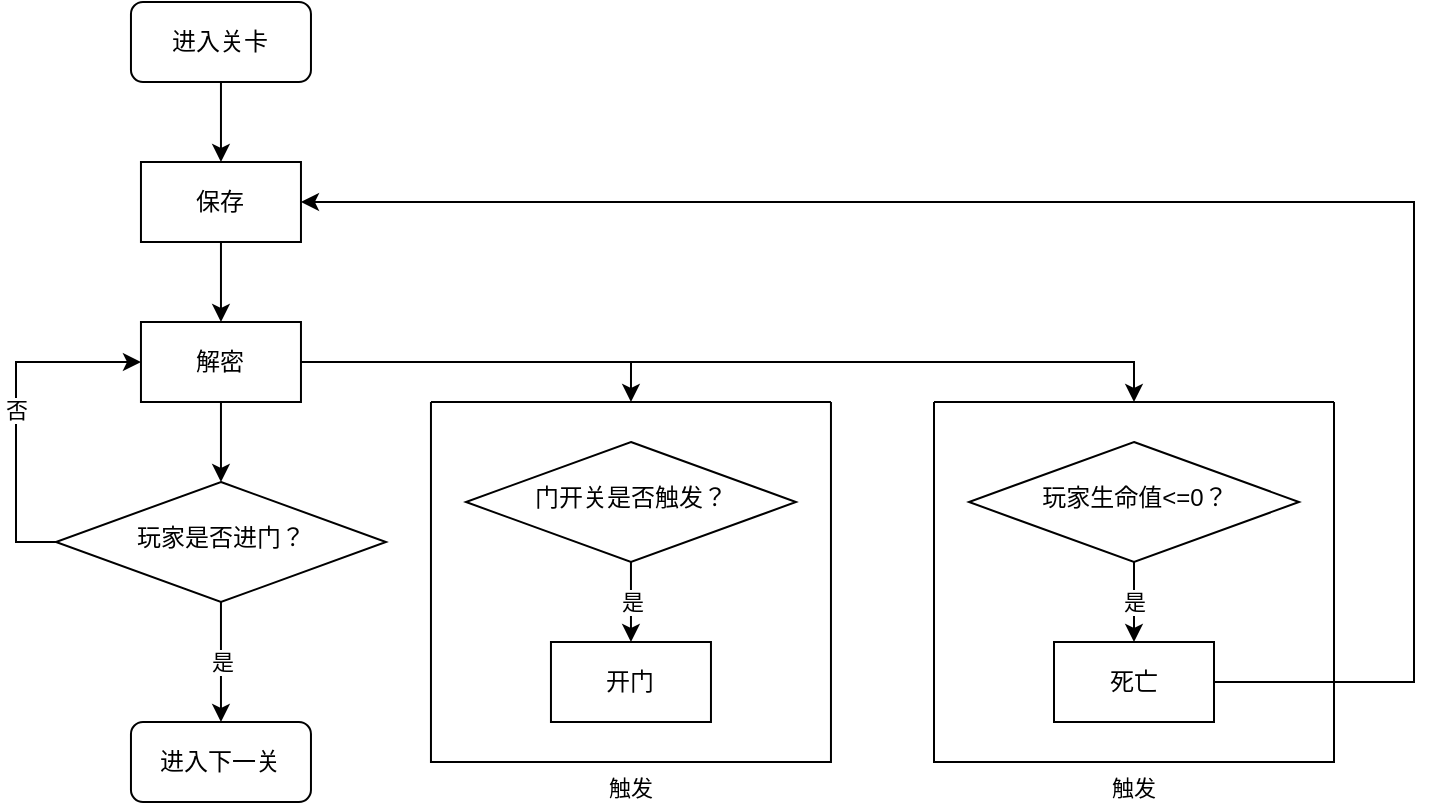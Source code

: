 <mxfile version="21.6.2" type="device" pages="3">
  <diagram id="C5RBs43oDa-KdzZeNtuy" name="GameFlowChart">
    <mxGraphModel dx="1434" dy="884" grid="1" gridSize="10" guides="1" tooltips="1" connect="1" arrows="1" fold="1" page="1" pageScale="1" pageWidth="827" pageHeight="1169" math="0" shadow="0">
      <root>
        <mxCell id="WIyWlLk6GJQsqaUBKTNV-0" />
        <mxCell id="WIyWlLk6GJQsqaUBKTNV-1" parent="WIyWlLk6GJQsqaUBKTNV-0" />
        <mxCell id="zxdTFHH6Y_w0BkijJiQj-0" style="edgeStyle=orthogonalEdgeStyle;rounded=0;orthogonalLoop=1;jettySize=auto;html=1;entryX=0.5;entryY=0;entryDx=0;entryDy=0;" parent="WIyWlLk6GJQsqaUBKTNV-1" source="zxdTFHH6Y_w0BkijJiQj-21" target="8qk1VBI9aKeeCoUdM-6X-0" edge="1">
          <mxGeometry relative="1" as="geometry" />
        </mxCell>
        <mxCell id="WIyWlLk6GJQsqaUBKTNV-3" value="进入关卡" style="rounded=1;whiteSpace=wrap;html=1;fontSize=12;glass=0;strokeWidth=1;shadow=0;" parent="WIyWlLk6GJQsqaUBKTNV-1" vertex="1">
          <mxGeometry x="98.48" y="70" width="90" height="40" as="geometry" />
        </mxCell>
        <mxCell id="zxdTFHH6Y_w0BkijJiQj-3" style="edgeStyle=orthogonalEdgeStyle;rounded=0;orthogonalLoop=1;jettySize=auto;html=1;entryX=0.5;entryY=0;entryDx=0;entryDy=0;exitX=0.5;exitY=1;exitDx=0;exitDy=0;" parent="WIyWlLk6GJQsqaUBKTNV-1" source="WIyWlLk6GJQsqaUBKTNV-6" target="zxdTFHH6Y_w0BkijJiQj-5" edge="1">
          <mxGeometry relative="1" as="geometry">
            <mxPoint x="213.48" y="160" as="sourcePoint" />
            <mxPoint x="265.98" y="390" as="targetPoint" />
          </mxGeometry>
        </mxCell>
        <mxCell id="zxdTFHH6Y_w0BkijJiQj-4" value="是" style="edgeLabel;html=1;align=center;verticalAlign=middle;resizable=0;points=[];" parent="zxdTFHH6Y_w0BkijJiQj-3" vertex="1" connectable="0">
          <mxGeometry relative="1" as="geometry">
            <mxPoint as="offset" />
          </mxGeometry>
        </mxCell>
        <mxCell id="WIyWlLk6GJQsqaUBKTNV-6" value="门开关是否触发？" style="rhombus;whiteSpace=wrap;html=1;shadow=0;fontFamily=Helvetica;fontSize=12;align=center;strokeWidth=1;spacing=6;spacingTop=-4;" parent="WIyWlLk6GJQsqaUBKTNV-1" vertex="1">
          <mxGeometry x="265.98" y="290" width="165" height="60" as="geometry" />
        </mxCell>
        <mxCell id="zxdTFHH6Y_w0BkijJiQj-1" style="edgeStyle=orthogonalEdgeStyle;rounded=0;orthogonalLoop=1;jettySize=auto;html=1;exitX=0.5;exitY=1;exitDx=0;exitDy=0;entryX=0.5;entryY=0;entryDx=0;entryDy=0;" parent="WIyWlLk6GJQsqaUBKTNV-1" source="8qk1VBI9aKeeCoUdM-6X-0" target="zxdTFHH6Y_w0BkijJiQj-14" edge="1">
          <mxGeometry relative="1" as="geometry">
            <mxPoint x="143.48" y="360" as="targetPoint" />
          </mxGeometry>
        </mxCell>
        <mxCell id="zxdTFHH6Y_w0BkijJiQj-16" style="edgeStyle=orthogonalEdgeStyle;rounded=0;orthogonalLoop=1;jettySize=auto;html=1;entryX=0.5;entryY=0;entryDx=0;entryDy=0;" parent="WIyWlLk6GJQsqaUBKTNV-1" source="8qk1VBI9aKeeCoUdM-6X-0" target="zxdTFHH6Y_w0BkijJiQj-10" edge="1">
          <mxGeometry relative="1" as="geometry" />
        </mxCell>
        <mxCell id="zxdTFHH6Y_w0BkijJiQj-29" style="edgeStyle=orthogonalEdgeStyle;rounded=0;orthogonalLoop=1;jettySize=auto;html=1;entryX=0.5;entryY=0;entryDx=0;entryDy=0;" parent="WIyWlLk6GJQsqaUBKTNV-1" source="8qk1VBI9aKeeCoUdM-6X-0" target="zxdTFHH6Y_w0BkijJiQj-26" edge="1">
          <mxGeometry relative="1" as="geometry" />
        </mxCell>
        <mxCell id="8qk1VBI9aKeeCoUdM-6X-0" value="解密" style="rounded=0;whiteSpace=wrap;html=1;" parent="WIyWlLk6GJQsqaUBKTNV-1" vertex="1">
          <mxGeometry x="103.48" y="230" width="80" height="40" as="geometry" />
        </mxCell>
        <mxCell id="zxdTFHH6Y_w0BkijJiQj-5" value="开门" style="rounded=0;whiteSpace=wrap;html=1;" parent="WIyWlLk6GJQsqaUBKTNV-1" vertex="1">
          <mxGeometry x="308.48" y="390" width="80" height="40" as="geometry" />
        </mxCell>
        <mxCell id="zxdTFHH6Y_w0BkijJiQj-10" value="触发" style="swimlane;startSize=0;verticalAlign=top;labelPosition=center;verticalLabelPosition=bottom;align=center;fontStyle=0;fontSize=11;" parent="WIyWlLk6GJQsqaUBKTNV-1" vertex="1">
          <mxGeometry x="248.48" y="270" width="200" height="180" as="geometry" />
        </mxCell>
        <mxCell id="zxdTFHH6Y_w0BkijJiQj-19" style="edgeStyle=orthogonalEdgeStyle;rounded=0;orthogonalLoop=1;jettySize=auto;html=1;entryX=0;entryY=0.5;entryDx=0;entryDy=0;exitX=0;exitY=0.5;exitDx=0;exitDy=0;" parent="WIyWlLk6GJQsqaUBKTNV-1" source="zxdTFHH6Y_w0BkijJiQj-14" target="8qk1VBI9aKeeCoUdM-6X-0" edge="1">
          <mxGeometry relative="1" as="geometry" />
        </mxCell>
        <mxCell id="zxdTFHH6Y_w0BkijJiQj-20" value="否" style="edgeLabel;html=1;align=center;verticalAlign=middle;resizable=0;points=[];" parent="zxdTFHH6Y_w0BkijJiQj-19" vertex="1" connectable="0">
          <mxGeometry relative="1" as="geometry">
            <mxPoint as="offset" />
          </mxGeometry>
        </mxCell>
        <mxCell id="zxdTFHH6Y_w0BkijJiQj-14" value="玩家是否进门？" style="rhombus;whiteSpace=wrap;html=1;shadow=0;fontFamily=Helvetica;fontSize=12;align=center;strokeWidth=1;spacing=6;spacingTop=-4;" parent="WIyWlLk6GJQsqaUBKTNV-1" vertex="1">
          <mxGeometry x="60.98" y="310" width="165" height="60" as="geometry" />
        </mxCell>
        <mxCell id="zxdTFHH6Y_w0BkijJiQj-22" value="" style="edgeStyle=orthogonalEdgeStyle;rounded=0;orthogonalLoop=1;jettySize=auto;html=1;entryX=0.5;entryY=0;entryDx=0;entryDy=0;" parent="WIyWlLk6GJQsqaUBKTNV-1" source="WIyWlLk6GJQsqaUBKTNV-3" target="zxdTFHH6Y_w0BkijJiQj-21" edge="1">
          <mxGeometry relative="1" as="geometry">
            <mxPoint x="143.48" y="110" as="sourcePoint" />
            <mxPoint x="143.48" y="270" as="targetPoint" />
          </mxGeometry>
        </mxCell>
        <mxCell id="zxdTFHH6Y_w0BkijJiQj-21" value="保存" style="rounded=0;whiteSpace=wrap;html=1;" parent="WIyWlLk6GJQsqaUBKTNV-1" vertex="1">
          <mxGeometry x="103.48" y="150" width="80" height="40" as="geometry" />
        </mxCell>
        <mxCell id="zxdTFHH6Y_w0BkijJiQj-23" value="" style="edgeStyle=orthogonalEdgeStyle;rounded=0;orthogonalLoop=1;jettySize=auto;html=1;entryX=0.5;entryY=0;entryDx=0;entryDy=0;" parent="WIyWlLk6GJQsqaUBKTNV-1" source="zxdTFHH6Y_w0BkijJiQj-14" target="zxdTFHH6Y_w0BkijJiQj-8" edge="1">
          <mxGeometry relative="1" as="geometry">
            <mxPoint x="143.48" y="370" as="sourcePoint" />
            <mxPoint x="143.48" y="470" as="targetPoint" />
          </mxGeometry>
        </mxCell>
        <mxCell id="zxdTFHH6Y_w0BkijJiQj-25" value="是" style="edgeLabel;html=1;align=center;verticalAlign=middle;resizable=0;points=[];" parent="zxdTFHH6Y_w0BkijJiQj-23" vertex="1" connectable="0">
          <mxGeometry relative="1" as="geometry">
            <mxPoint as="offset" />
          </mxGeometry>
        </mxCell>
        <mxCell id="zxdTFHH6Y_w0BkijJiQj-8" value="进入下一关" style="rounded=1;whiteSpace=wrap;html=1;fontSize=12;glass=0;strokeWidth=1;shadow=0;" parent="WIyWlLk6GJQsqaUBKTNV-1" vertex="1">
          <mxGeometry x="98.48" y="430" width="90" height="40" as="geometry" />
        </mxCell>
        <mxCell id="zxdTFHH6Y_w0BkijJiQj-26" value="触发" style="swimlane;startSize=0;fontStyle=0;fontSize=11;labelPosition=center;verticalLabelPosition=bottom;align=center;verticalAlign=top;" parent="WIyWlLk6GJQsqaUBKTNV-1" vertex="1">
          <mxGeometry x="500" y="270" width="200" height="180" as="geometry" />
        </mxCell>
        <mxCell id="zxdTFHH6Y_w0BkijJiQj-30" style="edgeStyle=orthogonalEdgeStyle;rounded=0;orthogonalLoop=1;jettySize=auto;html=1;entryX=0.5;entryY=0;entryDx=0;entryDy=0;" parent="zxdTFHH6Y_w0BkijJiQj-26" source="zxdTFHH6Y_w0BkijJiQj-27" target="zxdTFHH6Y_w0BkijJiQj-28" edge="1">
          <mxGeometry relative="1" as="geometry" />
        </mxCell>
        <mxCell id="zxdTFHH6Y_w0BkijJiQj-31" value="是" style="edgeLabel;html=1;align=center;verticalAlign=middle;resizable=0;points=[];" parent="zxdTFHH6Y_w0BkijJiQj-30" vertex="1" connectable="0">
          <mxGeometry relative="1" as="geometry">
            <mxPoint as="offset" />
          </mxGeometry>
        </mxCell>
        <mxCell id="zxdTFHH6Y_w0BkijJiQj-27" value="玩家生命值&amp;lt;=0？" style="rhombus;whiteSpace=wrap;html=1;shadow=0;fontFamily=Helvetica;fontSize=12;align=center;strokeWidth=1;spacing=6;spacingTop=-4;" parent="zxdTFHH6Y_w0BkijJiQj-26" vertex="1">
          <mxGeometry x="17.5" y="20" width="165" height="60" as="geometry" />
        </mxCell>
        <mxCell id="zxdTFHH6Y_w0BkijJiQj-28" value="死亡" style="rounded=0;whiteSpace=wrap;html=1;" parent="zxdTFHH6Y_w0BkijJiQj-26" vertex="1">
          <mxGeometry x="60" y="120" width="80" height="40" as="geometry" />
        </mxCell>
        <mxCell id="zxdTFHH6Y_w0BkijJiQj-32" style="edgeStyle=orthogonalEdgeStyle;rounded=0;orthogonalLoop=1;jettySize=auto;html=1;entryX=1;entryY=0.5;entryDx=0;entryDy=0;" parent="WIyWlLk6GJQsqaUBKTNV-1" source="zxdTFHH6Y_w0BkijJiQj-28" target="zxdTFHH6Y_w0BkijJiQj-21" edge="1">
          <mxGeometry relative="1" as="geometry">
            <Array as="points">
              <mxPoint x="740" y="410" />
              <mxPoint x="740" y="170" />
            </Array>
          </mxGeometry>
        </mxCell>
      </root>
    </mxGraphModel>
  </diagram>
  <diagram id="r4Eodyt_nmxu7Ykw8ElW" name="UIFlowChart">
    <mxGraphModel dx="2514" dy="1040" grid="1" gridSize="10" guides="1" tooltips="1" connect="1" arrows="1" fold="1" page="1" pageScale="1" pageWidth="827" pageHeight="1169" math="0" shadow="0">
      <root>
        <mxCell id="0" />
        <mxCell id="1" parent="0" />
        <mxCell id="PyDSfK3ZNdWcAXNBF8-8-27" style="edgeStyle=orthogonalEdgeStyle;rounded=0;orthogonalLoop=1;jettySize=auto;html=1;entryX=0.5;entryY=0;entryDx=0;entryDy=0;" parent="1" source="WNrXcy--keUnmAdDD621-2" target="PyDSfK3ZNdWcAXNBF8-8-22" edge="1">
          <mxGeometry relative="1" as="geometry" />
        </mxCell>
        <mxCell id="WNrXcy--keUnmAdDD621-2" value="进入游戏" style="rounded=1;whiteSpace=wrap;html=1;fontSize=12;glass=0;strokeWidth=1;shadow=0;" parent="1" vertex="1">
          <mxGeometry x="275" y="30" width="90" height="40" as="geometry" />
        </mxCell>
        <mxCell id="PyDSfK3ZNdWcAXNBF8-8-4" style="edgeStyle=orthogonalEdgeStyle;rounded=0;orthogonalLoop=1;jettySize=auto;html=1;exitX=0.5;exitY=1;exitDx=0;exitDy=0;entryX=0.5;entryY=0;entryDx=0;entryDy=0;" parent="1" source="WNrXcy--keUnmAdDD621-4" target="yxokMU3xHJ2v-9tgH5J8-1" edge="1">
          <mxGeometry relative="1" as="geometry">
            <mxPoint x="270" y="180" as="targetPoint" />
          </mxGeometry>
        </mxCell>
        <mxCell id="PyDSfK3ZNdWcAXNBF8-8-13" style="edgeStyle=orthogonalEdgeStyle;rounded=0;orthogonalLoop=1;jettySize=auto;html=1;entryX=0.5;entryY=0;entryDx=0;entryDy=0;" parent="1" source="WNrXcy--keUnmAdDD621-9" target="PyDSfK3ZNdWcAXNBF8-8-12" edge="1">
          <mxGeometry relative="1" as="geometry" />
        </mxCell>
        <mxCell id="PyDSfK3ZNdWcAXNBF8-8-10" style="edgeStyle=orthogonalEdgeStyle;rounded=0;orthogonalLoop=1;jettySize=auto;html=1;entryX=0.5;entryY=0;entryDx=0;entryDy=0;" parent="1" source="PyDSfK3ZNdWcAXNBF8-8-50" target="PyDSfK3ZNdWcAXNBF8-8-9" edge="1">
          <mxGeometry relative="1" as="geometry" />
        </mxCell>
        <mxCell id="PyDSfK3ZNdWcAXNBF8-8-52" value="是" style="edgeLabel;html=1;align=center;verticalAlign=middle;resizable=0;points=[];" parent="PyDSfK3ZNdWcAXNBF8-8-10" vertex="1" connectable="0">
          <mxGeometry relative="1" as="geometry">
            <mxPoint as="offset" />
          </mxGeometry>
        </mxCell>
        <mxCell id="PyDSfK3ZNdWcAXNBF8-8-3" value="退出" style="rounded=0;whiteSpace=wrap;html=1;" parent="1" vertex="1">
          <mxGeometry x="585" y="120" width="80" height="40" as="geometry" />
        </mxCell>
        <mxCell id="PyDSfK3ZNdWcAXNBF8-8-9" value="退出游戏" style="rounded=1;whiteSpace=wrap;html=1;fontSize=12;glass=0;strokeWidth=1;shadow=0;" parent="1" vertex="1">
          <mxGeometry x="580" y="270" width="90" height="40" as="geometry" />
        </mxCell>
        <mxCell id="PyDSfK3ZNdWcAXNBF8-8-15" style="edgeStyle=orthogonalEdgeStyle;rounded=0;orthogonalLoop=1;jettySize=auto;html=1;entryX=0.5;entryY=0;entryDx=0;entryDy=0;" parent="1" source="PyDSfK3ZNdWcAXNBF8-8-11" target="PyDSfK3ZNdWcAXNBF8-8-14" edge="1">
          <mxGeometry relative="1" as="geometry" />
        </mxCell>
        <mxCell id="PyDSfK3ZNdWcAXNBF8-8-12" value="游戏中" style="shape=process;whiteSpace=wrap;html=1;backgroundOutline=1;" parent="1" vertex="1">
          <mxGeometry x="-35" y="190" width="90" height="40" as="geometry" />
        </mxCell>
        <mxCell id="PyDSfK3ZNdWcAXNBF8-8-18" style="edgeStyle=orthogonalEdgeStyle;rounded=0;orthogonalLoop=1;jettySize=auto;html=1;entryX=0.5;entryY=0;entryDx=0;entryDy=0;exitX=0.5;exitY=1;exitDx=0;exitDy=0;" parent="1" source="PyDSfK3ZNdWcAXNBF8-8-14" target="PyDSfK3ZNdWcAXNBF8-8-28" edge="1">
          <mxGeometry relative="1" as="geometry">
            <mxPoint x="-100.0" y="420" as="targetPoint" />
          </mxGeometry>
        </mxCell>
        <mxCell id="PyDSfK3ZNdWcAXNBF8-8-14" value="玩家能否暂停？" style="rhombus;whiteSpace=wrap;html=1;shadow=0;fontFamily=Helvetica;fontSize=12;align=center;strokeWidth=1;spacing=6;spacingTop=-4;" parent="1" vertex="1">
          <mxGeometry x="-72.5" y="330" width="165" height="60" as="geometry" />
        </mxCell>
        <mxCell id="PyDSfK3ZNdWcAXNBF8-8-16" value="" style="edgeStyle=orthogonalEdgeStyle;rounded=0;orthogonalLoop=1;jettySize=auto;html=1;entryX=0.5;entryY=0;entryDx=0;entryDy=0;" parent="1" source="PyDSfK3ZNdWcAXNBF8-8-12" target="PyDSfK3ZNdWcAXNBF8-8-11" edge="1">
          <mxGeometry relative="1" as="geometry">
            <mxPoint x="18.75" y="230" as="sourcePoint" />
            <mxPoint x="18.75" y="320" as="targetPoint" />
          </mxGeometry>
        </mxCell>
        <mxCell id="PyDSfK3ZNdWcAXNBF8-8-11" value="暂停" style="rounded=0;whiteSpace=wrap;html=1;" parent="1" vertex="1">
          <mxGeometry x="-30" y="260" width="80" height="40" as="geometry" />
        </mxCell>
        <mxCell id="PyDSfK3ZNdWcAXNBF8-8-22" value="" style="swimlane;startSize=0;" parent="1" vertex="1">
          <mxGeometry x="-50" y="110" width="740" height="60" as="geometry" />
        </mxCell>
        <mxCell id="WNrXcy--keUnmAdDD621-4" value="设置" style="rounded=0;whiteSpace=wrap;html=1;" parent="PyDSfK3ZNdWcAXNBF8-8-22" vertex="1">
          <mxGeometry x="330" y="10" width="80" height="40" as="geometry" />
        </mxCell>
        <mxCell id="WNrXcy--keUnmAdDD621-9" value="开始游戏" style="rounded=0;whiteSpace=wrap;html=1;" parent="PyDSfK3ZNdWcAXNBF8-8-22" vertex="1">
          <mxGeometry x="20" y="10" width="80" height="40" as="geometry" />
        </mxCell>
        <mxCell id="PyDSfK3ZNdWcAXNBF8-8-28" value="" style="swimlane;startSize=0;" parent="1" vertex="1">
          <mxGeometry x="-79.22" y="410" width="178.44" height="120" as="geometry" />
        </mxCell>
        <mxCell id="PyDSfK3ZNdWcAXNBF8-8-29" value="设置" style="rounded=0;whiteSpace=wrap;html=1;" parent="PyDSfK3ZNdWcAXNBF8-8-28" vertex="1">
          <mxGeometry x="49.22" y="10" width="80" height="40" as="geometry" />
        </mxCell>
        <mxCell id="PyDSfK3ZNdWcAXNBF8-8-30" value="返回到主界面" style="rounded=0;whiteSpace=wrap;html=1;" parent="PyDSfK3ZNdWcAXNBF8-8-28" vertex="1">
          <mxGeometry x="49.22" y="70" width="80" height="40" as="geometry" />
        </mxCell>
        <mxCell id="PyDSfK3ZNdWcAXNBF8-8-33" style="edgeStyle=orthogonalEdgeStyle;rounded=0;orthogonalLoop=1;jettySize=auto;html=1;entryX=0;entryY=0.5;entryDx=0;entryDy=0;exitX=1;exitY=0.5;exitDx=0;exitDy=0;" parent="1" source="PyDSfK3ZNdWcAXNBF8-8-29" target="yxokMU3xHJ2v-9tgH5J8-1" edge="1">
          <mxGeometry relative="1" as="geometry">
            <Array as="points">
              <mxPoint x="130" y="440" />
              <mxPoint x="130" y="500" />
            </Array>
            <mxPoint x="220" y="405" as="targetPoint" />
          </mxGeometry>
        </mxCell>
        <mxCell id="PyDSfK3ZNdWcAXNBF8-8-37" style="edgeStyle=orthogonalEdgeStyle;rounded=0;orthogonalLoop=1;jettySize=auto;html=1;entryX=0;entryY=0.5;entryDx=0;entryDy=0;exitX=0;exitY=0.5;exitDx=0;exitDy=0;" parent="1" source="PyDSfK3ZNdWcAXNBF8-8-35" target="PyDSfK3ZNdWcAXNBF8-8-28" edge="1">
          <mxGeometry relative="1" as="geometry" />
        </mxCell>
        <mxCell id="PyDSfK3ZNdWcAXNBF8-8-38" value="否" style="edgeLabel;html=1;align=center;verticalAlign=middle;resizable=0;points=[];" parent="PyDSfK3ZNdWcAXNBF8-8-37" vertex="1" connectable="0">
          <mxGeometry relative="1" as="geometry">
            <mxPoint as="offset" />
          </mxGeometry>
        </mxCell>
        <mxCell id="PyDSfK3ZNdWcAXNBF8-8-39" style="edgeStyle=orthogonalEdgeStyle;rounded=0;orthogonalLoop=1;jettySize=auto;html=1;entryX=0;entryY=0.5;entryDx=0;entryDy=0;exitX=0.5;exitY=1;exitDx=0;exitDy=0;" parent="1" source="PyDSfK3ZNdWcAXNBF8-8-35" target="PyDSfK3ZNdWcAXNBF8-8-22" edge="1">
          <mxGeometry relative="1" as="geometry">
            <mxPoint x="40" y="570" as="sourcePoint" />
            <mxPoint x="-80.0" y="140.0" as="targetPoint" />
            <Array as="points">
              <mxPoint x="10" y="640" />
              <mxPoint x="-180" y="640" />
              <mxPoint x="-180" y="140" />
            </Array>
          </mxGeometry>
        </mxCell>
        <mxCell id="PyDSfK3ZNdWcAXNBF8-8-40" value="是" style="edgeLabel;html=1;align=center;verticalAlign=middle;resizable=0;points=[];" parent="PyDSfK3ZNdWcAXNBF8-8-39" vertex="1" connectable="0">
          <mxGeometry relative="1" as="geometry">
            <mxPoint as="offset" />
          </mxGeometry>
        </mxCell>
        <mxCell id="PyDSfK3ZNdWcAXNBF8-8-35" value="退出将失去一切进度，是否退出？" style="rhombus;whiteSpace=wrap;html=1;shadow=0;fontFamily=Helvetica;fontSize=12;align=center;strokeWidth=1;spacing=6;spacingTop=-4;" parent="1" vertex="1">
          <mxGeometry x="-102.81" y="560" width="225.62" height="60" as="geometry" />
        </mxCell>
        <mxCell id="PyDSfK3ZNdWcAXNBF8-8-34" style="edgeStyle=orthogonalEdgeStyle;rounded=0;orthogonalLoop=1;jettySize=auto;html=1;entryX=0.5;entryY=0;entryDx=0;entryDy=0;" parent="1" source="PyDSfK3ZNdWcAXNBF8-8-30" target="PyDSfK3ZNdWcAXNBF8-8-35" edge="1">
          <mxGeometry relative="1" as="geometry">
            <mxPoint x="70" y="570" as="targetPoint" />
          </mxGeometry>
        </mxCell>
        <mxCell id="PyDSfK3ZNdWcAXNBF8-8-51" value="" style="edgeStyle=orthogonalEdgeStyle;rounded=0;orthogonalLoop=1;jettySize=auto;html=1;entryX=0.5;entryY=0;entryDx=0;entryDy=0;" parent="1" source="PyDSfK3ZNdWcAXNBF8-8-3" target="PyDSfK3ZNdWcAXNBF8-8-50" edge="1">
          <mxGeometry relative="1" as="geometry">
            <mxPoint x="625" y="160" as="sourcePoint" />
            <mxPoint x="625" y="270" as="targetPoint" />
          </mxGeometry>
        </mxCell>
        <mxCell id="PyDSfK3ZNdWcAXNBF8-8-53" style="edgeStyle=orthogonalEdgeStyle;rounded=0;orthogonalLoop=1;jettySize=auto;html=1;entryX=1;entryY=0.5;entryDx=0;entryDy=0;exitX=1;exitY=0.5;exitDx=0;exitDy=0;" parent="1" source="PyDSfK3ZNdWcAXNBF8-8-50" target="PyDSfK3ZNdWcAXNBF8-8-22" edge="1">
          <mxGeometry relative="1" as="geometry" />
        </mxCell>
        <mxCell id="PyDSfK3ZNdWcAXNBF8-8-54" value="否" style="edgeLabel;html=1;align=center;verticalAlign=middle;resizable=0;points=[];" parent="PyDSfK3ZNdWcAXNBF8-8-53" vertex="1" connectable="0">
          <mxGeometry relative="1" as="geometry">
            <mxPoint as="offset" />
          </mxGeometry>
        </mxCell>
        <mxCell id="PyDSfK3ZNdWcAXNBF8-8-50" value="是否退出？" style="rhombus;whiteSpace=wrap;html=1;shadow=0;fontFamily=Helvetica;fontSize=12;align=center;strokeWidth=1;spacing=6;spacingTop=-4;" parent="1" vertex="1">
          <mxGeometry x="526.09" y="190" width="197.81" height="40" as="geometry" />
        </mxCell>
        <mxCell id="yxokMU3xHJ2v-9tgH5J8-1" value="" style="swimlane;startSize=0;" vertex="1" parent="1">
          <mxGeometry x="160" y="190" width="320" height="620" as="geometry" />
        </mxCell>
        <mxCell id="yxokMU3xHJ2v-9tgH5J8-2" value="玩家是否通关？" style="rhombus;whiteSpace=wrap;html=1;shadow=0;fontFamily=Helvetica;fontSize=12;align=center;strokeWidth=1;spacing=6;spacingTop=-4;" vertex="1" parent="yxokMU3xHJ2v-9tgH5J8-1">
          <mxGeometry x="77.5" y="390" width="165" height="60" as="geometry" />
        </mxCell>
        <mxCell id="yxokMU3xHJ2v-9tgH5J8-3" value="Credits" style="rounded=0;whiteSpace=wrap;html=1;" vertex="1" parent="yxokMU3xHJ2v-9tgH5J8-1">
          <mxGeometry x="120" y="490" width="80" height="40" as="geometry" />
        </mxCell>
        <mxCell id="yxokMU3xHJ2v-9tgH5J8-4" style="edgeStyle=orthogonalEdgeStyle;rounded=0;orthogonalLoop=1;jettySize=auto;html=1;" edge="1" parent="yxokMU3xHJ2v-9tgH5J8-1" source="yxokMU3xHJ2v-9tgH5J8-2" target="yxokMU3xHJ2v-9tgH5J8-3">
          <mxGeometry relative="1" as="geometry" />
        </mxCell>
        <mxCell id="yxokMU3xHJ2v-9tgH5J8-5" value="是" style="edgeLabel;html=1;align=center;verticalAlign=middle;resizable=0;points=[];" vertex="1" connectable="0" parent="yxokMU3xHJ2v-9tgH5J8-4">
          <mxGeometry relative="1" as="geometry">
            <mxPoint as="offset" />
          </mxGeometry>
        </mxCell>
        <mxCell id="yxokMU3xHJ2v-9tgH5J8-6" value="语言" style="rounded=0;whiteSpace=wrap;html=1;" vertex="1" parent="yxokMU3xHJ2v-9tgH5J8-1">
          <mxGeometry x="30" y="20" width="80" height="40" as="geometry" />
        </mxCell>
        <mxCell id="yxokMU3xHJ2v-9tgH5J8-7" value="音乐音量" style="rounded=0;whiteSpace=wrap;html=1;" vertex="1" parent="yxokMU3xHJ2v-9tgH5J8-1">
          <mxGeometry x="30" y="80" width="80" height="40" as="geometry" />
        </mxCell>
        <mxCell id="yxokMU3xHJ2v-9tgH5J8-8" value="音效音量" style="rounded=0;whiteSpace=wrap;html=1;" vertex="1" parent="yxokMU3xHJ2v-9tgH5J8-1">
          <mxGeometry x="30" y="140" width="80" height="40" as="geometry" />
        </mxCell>
        <mxCell id="yxokMU3xHJ2v-9tgH5J8-9" value="人物音量" style="rounded=0;whiteSpace=wrap;html=1;" vertex="1" parent="yxokMU3xHJ2v-9tgH5J8-1">
          <mxGeometry x="30" y="200" width="80" height="40" as="geometry" />
        </mxCell>
        <mxCell id="yxokMU3xHJ2v-9tgH5J8-10" value="&amp;lt;&lt;span style=&quot;white-space: pre;&quot;&gt;&#x9;&lt;/span&gt;&lt;span style=&quot;border-color: var(--border-color);&quot;&gt;&lt;span style=&quot;white-space: pre;&quot;&gt;&amp;nbsp;&amp;nbsp;&amp;nbsp;&amp;nbsp;&lt;/span&gt;&lt;/span&gt;&lt;span style=&quot;&quot;&gt;English&lt;/span&gt;&lt;span style=&quot;border-color: var(--border-color);&quot;&gt;&lt;span style=&quot;white-space: pre;&quot;&gt;&amp;nbsp;&amp;nbsp;&amp;nbsp;&amp;nbsp;&lt;span style=&quot;white-space: pre;&quot;&gt;&#x9;&lt;/span&gt;&lt;/span&gt;&lt;/span&gt;&lt;span style=&quot;&quot;&gt;&amp;gt;&lt;/span&gt;" style="text;html=1;align=center;verticalAlign=middle;resizable=0;points=[];autosize=1;strokeColor=none;fillColor=none;" vertex="1" parent="yxokMU3xHJ2v-9tgH5J8-1">
          <mxGeometry x="164" y="25" width="140" height="30" as="geometry" />
        </mxCell>
        <mxCell id="yxokMU3xHJ2v-9tgH5J8-11" value="|&amp;nbsp; |&amp;nbsp; |&amp;nbsp; |&amp;nbsp; |&amp;nbsp; |&amp;nbsp; |&amp;nbsp; |&amp;nbsp; |&amp;nbsp; |" style="text;html=1;align=center;verticalAlign=middle;resizable=0;points=[];autosize=1;strokeColor=none;fillColor=none;" vertex="1" parent="yxokMU3xHJ2v-9tgH5J8-1">
          <mxGeometry x="179" y="85" width="110" height="30" as="geometry" />
        </mxCell>
        <mxCell id="yxokMU3xHJ2v-9tgH5J8-12" value="|&amp;nbsp; |&amp;nbsp; |&amp;nbsp; |&amp;nbsp; |&amp;nbsp; |&amp;nbsp; |&amp;nbsp; |&amp;nbsp; |&amp;nbsp; |" style="text;html=1;align=center;verticalAlign=middle;resizable=0;points=[];autosize=1;strokeColor=none;fillColor=none;" vertex="1" parent="yxokMU3xHJ2v-9tgH5J8-1">
          <mxGeometry x="179" y="145" width="110" height="30" as="geometry" />
        </mxCell>
        <mxCell id="yxokMU3xHJ2v-9tgH5J8-13" value="|&amp;nbsp; |&amp;nbsp; |&amp;nbsp; |&amp;nbsp; |&amp;nbsp; |&amp;nbsp; |&amp;nbsp; |&amp;nbsp; |&amp;nbsp; |" style="text;html=1;align=center;verticalAlign=middle;resizable=0;points=[];autosize=1;strokeColor=none;fillColor=none;" vertex="1" parent="yxokMU3xHJ2v-9tgH5J8-1">
          <mxGeometry x="179" y="205" width="110" height="30" as="geometry" />
        </mxCell>
        <mxCell id="yxokMU3xHJ2v-9tgH5J8-14" value="" style="swimlane;startSize=0;" vertex="1" parent="yxokMU3xHJ2v-9tgH5J8-1">
          <mxGeometry x="70" y="380" width="180" height="160" as="geometry" />
        </mxCell>
        <mxCell id="yxokMU3xHJ2v-9tgH5J8-15" value="计时器" style="rounded=0;whiteSpace=wrap;html=1;" vertex="1" parent="yxokMU3xHJ2v-9tgH5J8-1">
          <mxGeometry x="30" y="260" width="80" height="40" as="geometry" />
        </mxCell>
        <mxCell id="yxokMU3xHJ2v-9tgH5J8-16" value="返回" style="rounded=0;whiteSpace=wrap;html=1;" vertex="1" parent="yxokMU3xHJ2v-9tgH5J8-1">
          <mxGeometry x="120" y="560" width="80" height="40" as="geometry" />
        </mxCell>
        <mxCell id="yxokMU3xHJ2v-9tgH5J8-17" value="" style="rounded=0;whiteSpace=wrap;html=1;" vertex="1" parent="yxokMU3xHJ2v-9tgH5J8-1">
          <mxGeometry x="229" y="275" width="10" height="10" as="geometry" />
        </mxCell>
        <mxCell id="yxokMU3xHJ2v-9tgH5J8-18" value="✓" style="text;html=1;align=center;verticalAlign=middle;resizable=0;points=[];autosize=1;strokeColor=none;fillColor=none;" vertex="1" parent="yxokMU3xHJ2v-9tgH5J8-1">
          <mxGeometry x="219" y="265" width="30" height="30" as="geometry" />
        </mxCell>
        <mxCell id="yxokMU3xHJ2v-9tgH5J8-19" value="跳过剧情" style="rounded=0;whiteSpace=wrap;html=1;" vertex="1" parent="yxokMU3xHJ2v-9tgH5J8-1">
          <mxGeometry x="30" y="320" width="80" height="40" as="geometry" />
        </mxCell>
        <mxCell id="yxokMU3xHJ2v-9tgH5J8-20" value="" style="rounded=0;whiteSpace=wrap;html=1;" vertex="1" parent="yxokMU3xHJ2v-9tgH5J8-1">
          <mxGeometry x="229" y="335" width="10" height="10" as="geometry" />
        </mxCell>
      </root>
    </mxGraphModel>
  </diagram>
  <diagram id="mxV256Y9IoIK4-sMNIJm" name="Settings">
    <mxGraphModel dx="1434" dy="884" grid="1" gridSize="10" guides="1" tooltips="1" connect="1" arrows="1" fold="1" page="1" pageScale="1" pageWidth="827" pageHeight="1169" math="0" shadow="0">
      <root>
        <mxCell id="0" />
        <mxCell id="1" parent="0" />
        <mxCell id="8GZ39OHhYstosxdflwXg-1" value="" style="swimlane;startSize=0;" parent="1" vertex="1">
          <mxGeometry x="160" y="140" width="320" height="620" as="geometry" />
        </mxCell>
        <mxCell id="8GZ39OHhYstosxdflwXg-2" value="玩家是否通关？" style="rhombus;whiteSpace=wrap;html=1;shadow=0;fontFamily=Helvetica;fontSize=12;align=center;strokeWidth=1;spacing=6;spacingTop=-4;" parent="8GZ39OHhYstosxdflwXg-1" vertex="1">
          <mxGeometry x="77.5" y="390" width="165" height="60" as="geometry" />
        </mxCell>
        <mxCell id="8GZ39OHhYstosxdflwXg-3" value="Credits" style="rounded=0;whiteSpace=wrap;html=1;" parent="8GZ39OHhYstosxdflwXg-1" vertex="1">
          <mxGeometry x="120" y="490" width="80" height="40" as="geometry" />
        </mxCell>
        <mxCell id="8GZ39OHhYstosxdflwXg-4" style="edgeStyle=orthogonalEdgeStyle;rounded=0;orthogonalLoop=1;jettySize=auto;html=1;" parent="8GZ39OHhYstosxdflwXg-1" source="8GZ39OHhYstosxdflwXg-2" target="8GZ39OHhYstosxdflwXg-3" edge="1">
          <mxGeometry relative="1" as="geometry" />
        </mxCell>
        <mxCell id="8GZ39OHhYstosxdflwXg-5" value="是" style="edgeLabel;html=1;align=center;verticalAlign=middle;resizable=0;points=[];" parent="8GZ39OHhYstosxdflwXg-4" vertex="1" connectable="0">
          <mxGeometry relative="1" as="geometry">
            <mxPoint as="offset" />
          </mxGeometry>
        </mxCell>
        <mxCell id="8GZ39OHhYstosxdflwXg-7" value="语言" style="rounded=0;whiteSpace=wrap;html=1;" parent="8GZ39OHhYstosxdflwXg-1" vertex="1">
          <mxGeometry x="30" y="20" width="80" height="40" as="geometry" />
        </mxCell>
        <mxCell id="8GZ39OHhYstosxdflwXg-9" value="音乐音量" style="rounded=0;whiteSpace=wrap;html=1;" parent="8GZ39OHhYstosxdflwXg-1" vertex="1">
          <mxGeometry x="30" y="80" width="80" height="40" as="geometry" />
        </mxCell>
        <mxCell id="8GZ39OHhYstosxdflwXg-10" value="音效音量" style="rounded=0;whiteSpace=wrap;html=1;" parent="8GZ39OHhYstosxdflwXg-1" vertex="1">
          <mxGeometry x="30" y="140" width="80" height="40" as="geometry" />
        </mxCell>
        <mxCell id="8GZ39OHhYstosxdflwXg-11" value="人物音量" style="rounded=0;whiteSpace=wrap;html=1;" parent="8GZ39OHhYstosxdflwXg-1" vertex="1">
          <mxGeometry x="30" y="200" width="80" height="40" as="geometry" />
        </mxCell>
        <mxCell id="8GZ39OHhYstosxdflwXg-14" value="&amp;lt;&lt;span style=&quot;white-space: pre;&quot;&gt;&#x9;&lt;/span&gt;&lt;span style=&quot;border-color: var(--border-color);&quot;&gt;&lt;span style=&quot;white-space: pre;&quot;&gt;&amp;nbsp;&amp;nbsp;&amp;nbsp;&amp;nbsp;&lt;/span&gt;&lt;/span&gt;&lt;span style=&quot;&quot;&gt;English&lt;/span&gt;&lt;span style=&quot;border-color: var(--border-color);&quot;&gt;&lt;span style=&quot;white-space: pre;&quot;&gt;&amp;nbsp;&amp;nbsp;&amp;nbsp;&amp;nbsp;&lt;span style=&quot;white-space: pre;&quot;&gt;&#x9;&lt;/span&gt;&lt;/span&gt;&lt;/span&gt;&lt;span style=&quot;&quot;&gt;&amp;gt;&lt;/span&gt;" style="text;html=1;align=center;verticalAlign=middle;resizable=0;points=[];autosize=1;strokeColor=none;fillColor=none;" parent="8GZ39OHhYstosxdflwXg-1" vertex="1">
          <mxGeometry x="164" y="25" width="140" height="30" as="geometry" />
        </mxCell>
        <mxCell id="8GZ39OHhYstosxdflwXg-15" value="|&amp;nbsp; |&amp;nbsp; |&amp;nbsp; |&amp;nbsp; |&amp;nbsp; |&amp;nbsp; |&amp;nbsp; |&amp;nbsp; |&amp;nbsp; |" style="text;html=1;align=center;verticalAlign=middle;resizable=0;points=[];autosize=1;strokeColor=none;fillColor=none;" parent="8GZ39OHhYstosxdflwXg-1" vertex="1">
          <mxGeometry x="179" y="85" width="110" height="30" as="geometry" />
        </mxCell>
        <mxCell id="8GZ39OHhYstosxdflwXg-16" value="|&amp;nbsp; |&amp;nbsp; |&amp;nbsp; |&amp;nbsp; |&amp;nbsp; |&amp;nbsp; |&amp;nbsp; |&amp;nbsp; |&amp;nbsp; |" style="text;html=1;align=center;verticalAlign=middle;resizable=0;points=[];autosize=1;strokeColor=none;fillColor=none;" parent="8GZ39OHhYstosxdflwXg-1" vertex="1">
          <mxGeometry x="179" y="145" width="110" height="30" as="geometry" />
        </mxCell>
        <mxCell id="8GZ39OHhYstosxdflwXg-17" value="|&amp;nbsp; |&amp;nbsp; |&amp;nbsp; |&amp;nbsp; |&amp;nbsp; |&amp;nbsp; |&amp;nbsp; |&amp;nbsp; |&amp;nbsp; |" style="text;html=1;align=center;verticalAlign=middle;resizable=0;points=[];autosize=1;strokeColor=none;fillColor=none;" parent="8GZ39OHhYstosxdflwXg-1" vertex="1">
          <mxGeometry x="179" y="205" width="110" height="30" as="geometry" />
        </mxCell>
        <mxCell id="8GZ39OHhYstosxdflwXg-8" value="" style="swimlane;startSize=0;" parent="8GZ39OHhYstosxdflwXg-1" vertex="1">
          <mxGeometry x="70" y="380" width="180" height="160" as="geometry" />
        </mxCell>
        <mxCell id="tD6jGAmvgsRa2kcCbVXW-1" value="计时器" style="rounded=0;whiteSpace=wrap;html=1;" parent="8GZ39OHhYstosxdflwXg-1" vertex="1">
          <mxGeometry x="30" y="260" width="80" height="40" as="geometry" />
        </mxCell>
        <mxCell id="8GZ39OHhYstosxdflwXg-6" value="返回" style="rounded=0;whiteSpace=wrap;html=1;" parent="8GZ39OHhYstosxdflwXg-1" vertex="1">
          <mxGeometry x="120" y="560" width="80" height="40" as="geometry" />
        </mxCell>
        <mxCell id="tD6jGAmvgsRa2kcCbVXW-3" value="" style="rounded=0;whiteSpace=wrap;html=1;" parent="8GZ39OHhYstosxdflwXg-1" vertex="1">
          <mxGeometry x="229" y="275" width="10" height="10" as="geometry" />
        </mxCell>
        <mxCell id="tD6jGAmvgsRa2kcCbVXW-5" value="✓" style="text;html=1;align=center;verticalAlign=middle;resizable=0;points=[];autosize=1;strokeColor=none;fillColor=none;" parent="8GZ39OHhYstosxdflwXg-1" vertex="1">
          <mxGeometry x="219" y="265" width="30" height="30" as="geometry" />
        </mxCell>
        <mxCell id="tD6jGAmvgsRa2kcCbVXW-6" value="跳过剧情" style="rounded=0;whiteSpace=wrap;html=1;" parent="8GZ39OHhYstosxdflwXg-1" vertex="1">
          <mxGeometry x="30" y="320" width="80" height="40" as="geometry" />
        </mxCell>
        <mxCell id="tD6jGAmvgsRa2kcCbVXW-8" value="" style="rounded=0;whiteSpace=wrap;html=1;" parent="8GZ39OHhYstosxdflwXg-1" vertex="1">
          <mxGeometry x="229" y="335" width="10" height="10" as="geometry" />
        </mxCell>
      </root>
    </mxGraphModel>
  </diagram>
</mxfile>
